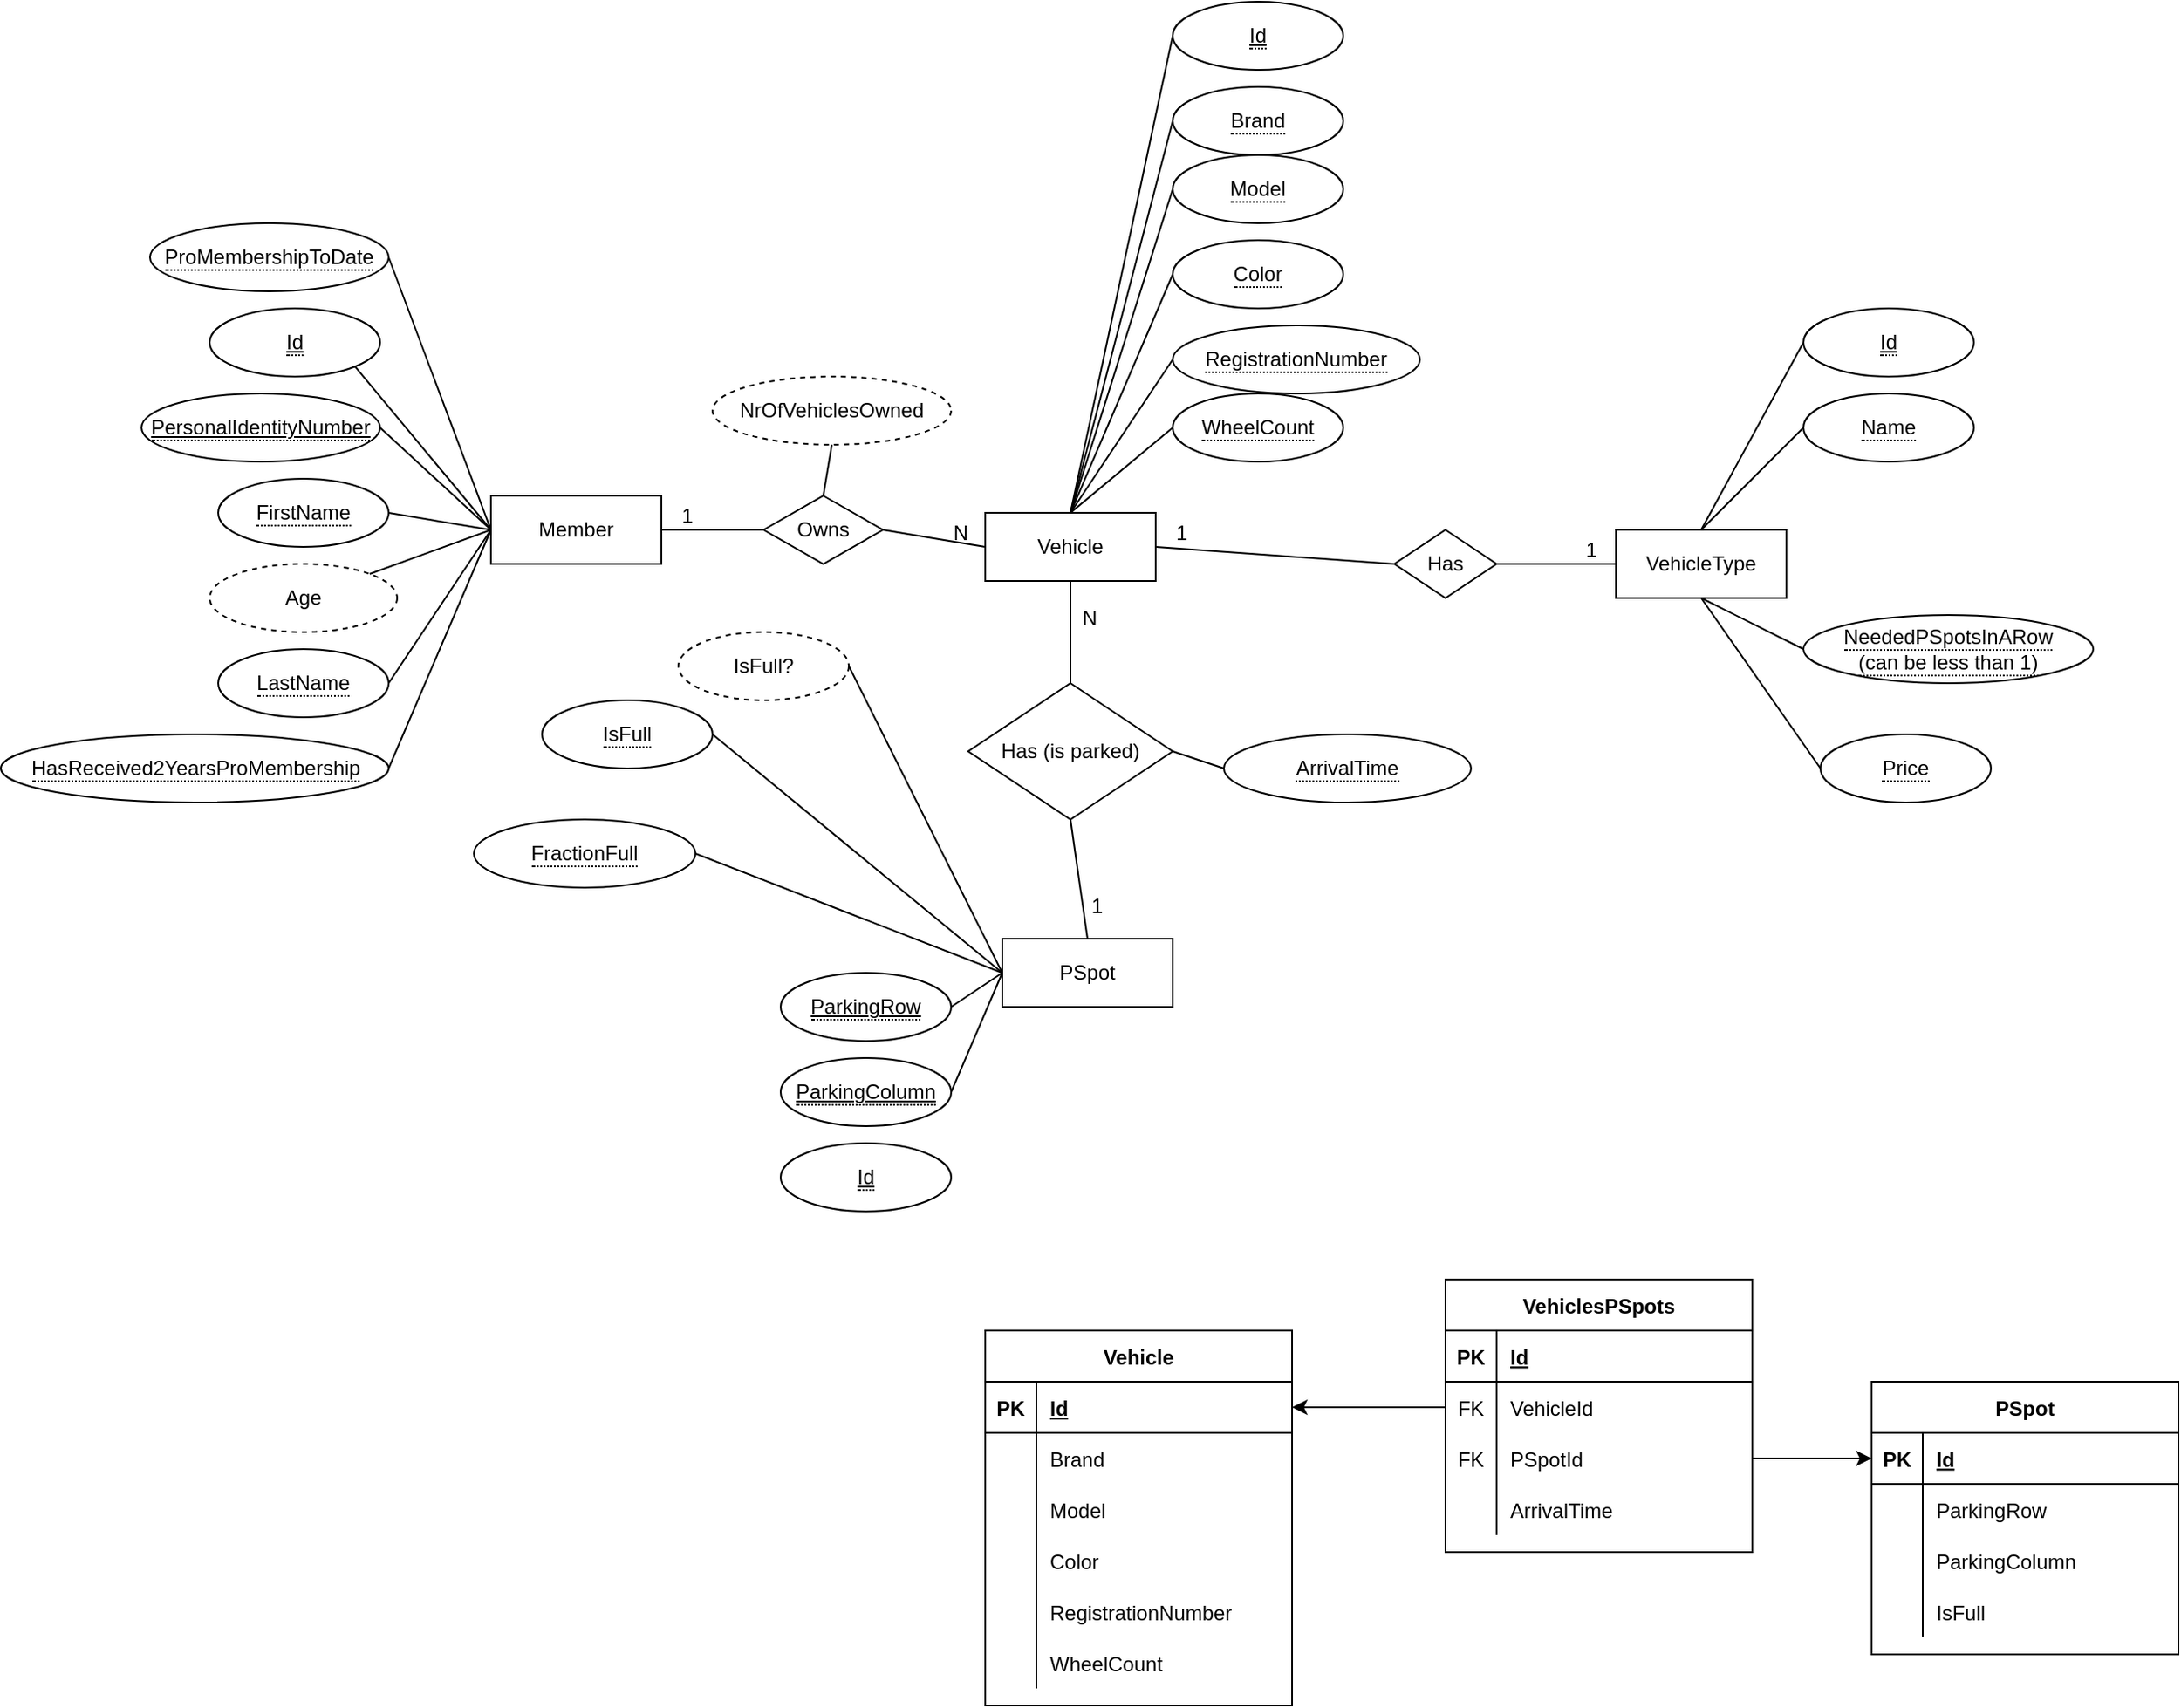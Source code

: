 <mxfile version="20.2.3" type="device"><diagram id="xEIXSNO4IvgKibvRJCiV" name="Page-1"><mxGraphModel dx="2746" dy="1059" grid="1" gridSize="10" guides="1" tooltips="1" connect="1" arrows="1" fold="1" page="1" pageScale="1" pageWidth="850" pageHeight="1100" math="0" shadow="0"><root><mxCell id="0"/><mxCell id="1" parent="0"/><mxCell id="SXwqwZhrJT6ykF4cvyQC-1" value="&lt;span style=&quot;border-bottom: 1px dotted&quot;&gt;PersonalIdentityNumber&lt;br&gt;&lt;/span&gt;" style="ellipse;whiteSpace=wrap;html=1;align=center;fontStyle=4" vertex="1" parent="1"><mxGeometry x="-35" y="250" width="140" height="40" as="geometry"/></mxCell><mxCell id="SXwqwZhrJT6ykF4cvyQC-2" value="Member" style="whiteSpace=wrap;html=1;align=center;" vertex="1" parent="1"><mxGeometry x="170" y="310" width="100" height="40" as="geometry"/></mxCell><mxCell id="SXwqwZhrJT6ykF4cvyQC-3" value="Vehicle" style="whiteSpace=wrap;html=1;align=center;" vertex="1" parent="1"><mxGeometry x="460" y="320" width="100" height="40" as="geometry"/></mxCell><mxCell id="SXwqwZhrJT6ykF4cvyQC-5" value="Owns" style="shape=rhombus;perimeter=rhombusPerimeter;whiteSpace=wrap;html=1;align=center;" vertex="1" parent="1"><mxGeometry x="330" y="310" width="70" height="40" as="geometry"/></mxCell><mxCell id="SXwqwZhrJT6ykF4cvyQC-28" value="&lt;span style=&quot;border-bottom: 1px dotted&quot;&gt;ProMembershipToDate&lt;/span&gt;" style="ellipse;whiteSpace=wrap;html=1;align=center;" vertex="1" parent="1"><mxGeometry x="-30" y="150" width="140" height="40" as="geometry"/></mxCell><mxCell id="SXwqwZhrJT6ykF4cvyQC-29" value="&lt;span style=&quot;border-bottom: 1px dotted&quot;&gt;Color&lt;/span&gt;" style="ellipse;whiteSpace=wrap;html=1;align=center;" vertex="1" parent="1"><mxGeometry x="570" y="160" width="100" height="40" as="geometry"/></mxCell><mxCell id="SXwqwZhrJT6ykF4cvyQC-31" value="&lt;span style=&quot;border-bottom: 1px dotted&quot;&gt;RegistrationNumber&lt;/span&gt;" style="ellipse;whiteSpace=wrap;html=1;align=center;" vertex="1" parent="1"><mxGeometry x="570" y="210" width="145" height="40" as="geometry"/></mxCell><mxCell id="SXwqwZhrJT6ykF4cvyQC-32" value="&lt;span style=&quot;border-bottom: 1px dotted&quot;&gt;FirstName&lt;/span&gt;" style="ellipse;whiteSpace=wrap;html=1;align=center;" vertex="1" parent="1"><mxGeometry x="10" y="300" width="100" height="40" as="geometry"/></mxCell><mxCell id="SXwqwZhrJT6ykF4cvyQC-33" value="&lt;span style=&quot;border-bottom: 1px dotted&quot;&gt;LastName&lt;/span&gt;" style="ellipse;whiteSpace=wrap;html=1;align=center;" vertex="1" parent="1"><mxGeometry x="10" y="400" width="100" height="40" as="geometry"/></mxCell><mxCell id="SXwqwZhrJT6ykF4cvyQC-34" value="NrOfVehiclesOwned" style="ellipse;whiteSpace=wrap;html=1;align=center;dashed=1;" vertex="1" parent="1"><mxGeometry x="300" y="240" width="140" height="40" as="geometry"/></mxCell><mxCell id="SXwqwZhrJT6ykF4cvyQC-36" value="Age" style="ellipse;whiteSpace=wrap;html=1;align=center;dashed=1;" vertex="1" parent="1"><mxGeometry x="5" y="350" width="110" height="40" as="geometry"/></mxCell><mxCell id="SXwqwZhrJT6ykF4cvyQC-37" value="VehicleType" style="whiteSpace=wrap;html=1;align=center;" vertex="1" parent="1"><mxGeometry x="830" y="330" width="100" height="40" as="geometry"/></mxCell><mxCell id="SXwqwZhrJT6ykF4cvyQC-39" value="&lt;span style=&quot;border-bottom: 1px dotted&quot;&gt;Name&lt;/span&gt;" style="ellipse;whiteSpace=wrap;html=1;align=center;" vertex="1" parent="1"><mxGeometry x="940" y="250" width="100" height="40" as="geometry"/></mxCell><mxCell id="SXwqwZhrJT6ykF4cvyQC-40" value="&lt;span style=&quot;border-bottom: 1px dotted&quot;&gt;Id&lt;/span&gt;" style="ellipse;whiteSpace=wrap;html=1;align=center;fontStyle=4" vertex="1" parent="1"><mxGeometry x="940" y="200" width="100" height="40" as="geometry"/></mxCell><mxCell id="SXwqwZhrJT6ykF4cvyQC-41" value="&lt;span style=&quot;border-bottom: 1px dotted&quot;&gt;Id&lt;/span&gt;" style="ellipse;whiteSpace=wrap;html=1;align=center;fontStyle=4" vertex="1" parent="1"><mxGeometry x="5" y="200" width="100" height="40" as="geometry"/></mxCell><mxCell id="SXwqwZhrJT6ykF4cvyQC-44" value="PSpot" style="whiteSpace=wrap;html=1;align=center;" vertex="1" parent="1"><mxGeometry x="470" y="570" width="100" height="40" as="geometry"/></mxCell><mxCell id="SXwqwZhrJT6ykF4cvyQC-48" value="&lt;span style=&quot;border-bottom: 1px dotted&quot;&gt;ParkingRow&lt;/span&gt;" style="ellipse;whiteSpace=wrap;html=1;align=center;fontStyle=4" vertex="1" parent="1"><mxGeometry x="340" y="590" width="100" height="40" as="geometry"/></mxCell><mxCell id="SXwqwZhrJT6ykF4cvyQC-49" value="Has (is parked)" style="shape=rhombus;perimeter=rhombusPerimeter;whiteSpace=wrap;html=1;align=center;" vertex="1" parent="1"><mxGeometry x="450" y="420" width="120" height="80" as="geometry"/></mxCell><mxCell id="SXwqwZhrJT6ykF4cvyQC-68" value="Has" style="shape=rhombus;perimeter=rhombusPerimeter;whiteSpace=wrap;html=1;align=center;" vertex="1" parent="1"><mxGeometry x="700" y="330" width="60" height="40" as="geometry"/></mxCell><mxCell id="SXwqwZhrJT6ykF4cvyQC-70" value="" style="endArrow=none;html=1;rounded=0;exitX=0;exitY=0.5;exitDx=0;exitDy=0;entryX=0.5;entryY=0;entryDx=0;entryDy=0;" edge="1" parent="1" source="SXwqwZhrJT6ykF4cvyQC-39" target="SXwqwZhrJT6ykF4cvyQC-37"><mxGeometry relative="1" as="geometry"><mxPoint x="730" y="370" as="sourcePoint"/><mxPoint x="710" y="410" as="targetPoint"/></mxGeometry></mxCell><mxCell id="SXwqwZhrJT6ykF4cvyQC-71" value="" style="endArrow=none;html=1;rounded=0;exitX=0;exitY=0.5;exitDx=0;exitDy=0;entryX=0.5;entryY=0;entryDx=0;entryDy=0;" edge="1" parent="1" source="SXwqwZhrJT6ykF4cvyQC-40" target="SXwqwZhrJT6ykF4cvyQC-37"><mxGeometry relative="1" as="geometry"><mxPoint x="711" y="331" as="sourcePoint"/><mxPoint x="780" y="350" as="targetPoint"/></mxGeometry></mxCell><mxCell id="SXwqwZhrJT6ykF4cvyQC-73" value="" style="endArrow=none;html=1;rounded=0;exitX=1;exitY=0.5;exitDx=0;exitDy=0;entryX=0;entryY=0.5;entryDx=0;entryDy=0;" edge="1" parent="1" source="SXwqwZhrJT6ykF4cvyQC-48" target="SXwqwZhrJT6ykF4cvyQC-44"><mxGeometry relative="1" as="geometry"><mxPoint x="530" y="510" as="sourcePoint"/><mxPoint x="550" y="580" as="targetPoint"/></mxGeometry></mxCell><mxCell id="SXwqwZhrJT6ykF4cvyQC-74" value="" style="endArrow=none;html=1;rounded=0;exitX=0;exitY=0.5;exitDx=0;exitDy=0;entryX=1;entryY=0.5;entryDx=0;entryDy=0;" edge="1" parent="1" source="SXwqwZhrJT6ykF4cvyQC-2" target="SXwqwZhrJT6ykF4cvyQC-1"><mxGeometry relative="1" as="geometry"><mxPoint x="530" y="510" as="sourcePoint"/><mxPoint x="550" y="580" as="targetPoint"/></mxGeometry></mxCell><mxCell id="SXwqwZhrJT6ykF4cvyQC-77" style="edgeStyle=orthogonalEdgeStyle;rounded=0;orthogonalLoop=1;jettySize=auto;html=1;exitX=0.5;exitY=1;exitDx=0;exitDy=0;" edge="1" parent="1"><mxGeometry relative="1" as="geometry"><mxPoint x="220" y="280" as="sourcePoint"/><mxPoint x="220" y="280" as="targetPoint"/></mxGeometry></mxCell><mxCell id="SXwqwZhrJT6ykF4cvyQC-80" value="" style="endArrow=none;html=1;rounded=0;exitX=1;exitY=0.5;exitDx=0;exitDy=0;" edge="1" parent="1" source="SXwqwZhrJT6ykF4cvyQC-28"><mxGeometry relative="1" as="geometry"><mxPoint x="200" y="190" as="sourcePoint"/><mxPoint x="170" y="330" as="targetPoint"/></mxGeometry></mxCell><mxCell id="SXwqwZhrJT6ykF4cvyQC-81" value="" style="endArrow=none;html=1;rounded=0;entryX=1;entryY=0.5;entryDx=0;entryDy=0;exitX=0;exitY=0.5;exitDx=0;exitDy=0;" edge="1" parent="1" source="SXwqwZhrJT6ykF4cvyQC-2" target="SXwqwZhrJT6ykF4cvyQC-33"><mxGeometry relative="1" as="geometry"><mxPoint x="200" y="410" as="sourcePoint"/><mxPoint x="80" y="300" as="targetPoint"/></mxGeometry></mxCell><mxCell id="SXwqwZhrJT6ykF4cvyQC-82" value="" style="endArrow=none;html=1;rounded=0;exitX=0;exitY=0.5;exitDx=0;exitDy=0;entryX=1;entryY=0.5;entryDx=0;entryDy=0;" edge="1" parent="1" source="SXwqwZhrJT6ykF4cvyQC-2" target="SXwqwZhrJT6ykF4cvyQC-32"><mxGeometry relative="1" as="geometry"><mxPoint x="205" y="350" as="sourcePoint"/><mxPoint x="90" y="330" as="targetPoint"/></mxGeometry></mxCell><mxCell id="SXwqwZhrJT6ykF4cvyQC-83" value="" style="endArrow=none;html=1;rounded=0;exitX=0;exitY=0.5;exitDx=0;exitDy=0;entryX=1;entryY=0;entryDx=0;entryDy=0;" edge="1" parent="1" source="SXwqwZhrJT6ykF4cvyQC-2" target="SXwqwZhrJT6ykF4cvyQC-36"><mxGeometry relative="1" as="geometry"><mxPoint x="205" y="350" as="sourcePoint"/><mxPoint x="90" y="350" as="targetPoint"/></mxGeometry></mxCell><mxCell id="SXwqwZhrJT6ykF4cvyQC-85" value="" style="endArrow=none;html=1;rounded=0;exitX=0;exitY=0.5;exitDx=0;exitDy=0;entryX=1;entryY=1;entryDx=0;entryDy=0;" edge="1" parent="1" source="SXwqwZhrJT6ykF4cvyQC-2" target="SXwqwZhrJT6ykF4cvyQC-41"><mxGeometry relative="1" as="geometry"><mxPoint x="180" y="310" as="sourcePoint"/><mxPoint x="235" y="260" as="targetPoint"/></mxGeometry></mxCell><mxCell id="SXwqwZhrJT6ykF4cvyQC-88" value="" style="endArrow=none;html=1;rounded=0;exitX=0.5;exitY=0;exitDx=0;exitDy=0;entryX=0.5;entryY=1;entryDx=0;entryDy=0;" edge="1" parent="1" source="SXwqwZhrJT6ykF4cvyQC-5" target="SXwqwZhrJT6ykF4cvyQC-34"><mxGeometry relative="1" as="geometry"><mxPoint x="180" y="310" as="sourcePoint"/><mxPoint x="245" y="180" as="targetPoint"/></mxGeometry></mxCell><mxCell id="SXwqwZhrJT6ykF4cvyQC-89" value="" style="endArrow=none;html=1;rounded=0;entryX=0;entryY=0.5;entryDx=0;entryDy=0;exitX=0.5;exitY=0;exitDx=0;exitDy=0;" edge="1" parent="1" source="SXwqwZhrJT6ykF4cvyQC-3" target="SXwqwZhrJT6ykF4cvyQC-31"><mxGeometry relative="1" as="geometry"><mxPoint x="483" y="310" as="sourcePoint"/><mxPoint x="350" y="330" as="targetPoint"/></mxGeometry></mxCell><mxCell id="SXwqwZhrJT6ykF4cvyQC-90" value="" style="endArrow=none;html=1;rounded=0;entryX=0;entryY=0.5;entryDx=0;entryDy=0;exitX=0.5;exitY=0;exitDx=0;exitDy=0;" edge="1" parent="1" source="SXwqwZhrJT6ykF4cvyQC-3" target="SXwqwZhrJT6ykF4cvyQC-29"><mxGeometry relative="1" as="geometry"><mxPoint x="495" y="330" as="sourcePoint"/><mxPoint x="492.5" y="240" as="targetPoint"/></mxGeometry></mxCell><mxCell id="SXwqwZhrJT6ykF4cvyQC-91" value="&lt;span style=&quot;border-bottom: 1px dotted&quot;&gt;ArrivalTime&lt;/span&gt;" style="ellipse;whiteSpace=wrap;html=1;align=center;" vertex="1" parent="1"><mxGeometry x="600" y="450" width="145" height="40" as="geometry"/></mxCell><mxCell id="SXwqwZhrJT6ykF4cvyQC-92" value="" style="endArrow=none;html=1;rounded=0;entryX=1;entryY=0.5;entryDx=0;entryDy=0;exitX=0;exitY=0.5;exitDx=0;exitDy=0;" edge="1" parent="1" source="SXwqwZhrJT6ykF4cvyQC-91" target="SXwqwZhrJT6ykF4cvyQC-49"><mxGeometry relative="1" as="geometry"><mxPoint x="522" y="370" as="sourcePoint"/><mxPoint x="530" y="450" as="targetPoint"/></mxGeometry></mxCell><mxCell id="SXwqwZhrJT6ykF4cvyQC-94" value="" style="endArrow=none;html=1;rounded=0;exitX=1;exitY=0.5;exitDx=0;exitDy=0;entryX=0;entryY=0.5;entryDx=0;entryDy=0;" edge="1" parent="1" source="SXwqwZhrJT6ykF4cvyQC-172" target="SXwqwZhrJT6ykF4cvyQC-44"><mxGeometry relative="1" as="geometry"><mxPoint x="440" y="480" as="sourcePoint"/><mxPoint x="530" y="580" as="targetPoint"/></mxGeometry></mxCell><mxCell id="SXwqwZhrJT6ykF4cvyQC-95" value="&lt;span style=&quot;border-bottom: 1px dotted&quot;&gt;Brand&lt;/span&gt;" style="ellipse;whiteSpace=wrap;html=1;align=center;" vertex="1" parent="1"><mxGeometry x="570" y="70" width="100" height="40" as="geometry"/></mxCell><mxCell id="SXwqwZhrJT6ykF4cvyQC-96" value="&lt;span style=&quot;border-bottom: 1px dotted&quot;&gt;Model&lt;/span&gt;" style="ellipse;whiteSpace=wrap;html=1;align=center;" vertex="1" parent="1"><mxGeometry x="570" y="110" width="100" height="40" as="geometry"/></mxCell><mxCell id="SXwqwZhrJT6ykF4cvyQC-97" value="&lt;span style=&quot;border-bottom: 1px dotted&quot;&gt;WheelCount&lt;/span&gt;" style="ellipse;whiteSpace=wrap;html=1;align=center;" vertex="1" parent="1"><mxGeometry x="570" y="250" width="100" height="40" as="geometry"/></mxCell><mxCell id="SXwqwZhrJT6ykF4cvyQC-98" value="" style="endArrow=none;html=1;rounded=0;entryX=0;entryY=0.5;entryDx=0;entryDy=0;exitX=0.5;exitY=0;exitDx=0;exitDy=0;" edge="1" parent="1" source="SXwqwZhrJT6ykF4cvyQC-3" target="SXwqwZhrJT6ykF4cvyQC-96"><mxGeometry relative="1" as="geometry"><mxPoint x="520" y="330" as="sourcePoint"/><mxPoint x="544.883" y="274.237" as="targetPoint"/></mxGeometry></mxCell><mxCell id="SXwqwZhrJT6ykF4cvyQC-99" value="" style="endArrow=none;html=1;rounded=0;entryX=0;entryY=0.5;entryDx=0;entryDy=0;exitX=0.5;exitY=0;exitDx=0;exitDy=0;" edge="1" parent="1" source="SXwqwZhrJT6ykF4cvyQC-3" target="SXwqwZhrJT6ykF4cvyQC-97"><mxGeometry relative="1" as="geometry"><mxPoint x="545" y="330" as="sourcePoint"/><mxPoint x="675" y="231.32" as="targetPoint"/></mxGeometry></mxCell><mxCell id="SXwqwZhrJT6ykF4cvyQC-100" value="" style="endArrow=none;html=1;rounded=0;entryX=0;entryY=0.5;entryDx=0;entryDy=0;" edge="1" parent="1" target="SXwqwZhrJT6ykF4cvyQC-95"><mxGeometry relative="1" as="geometry"><mxPoint x="510" y="320" as="sourcePoint"/><mxPoint x="544.883" y="274.237" as="targetPoint"/></mxGeometry></mxCell><mxCell id="SXwqwZhrJT6ykF4cvyQC-102" value="" style="endArrow=none;html=1;rounded=0;exitX=1;exitY=0.5;exitDx=0;exitDy=0;" edge="1" parent="1" source="SXwqwZhrJT6ykF4cvyQC-2" target="SXwqwZhrJT6ykF4cvyQC-5"><mxGeometry relative="1" as="geometry"><mxPoint x="-200" y="570" as="sourcePoint"/><mxPoint x="-40" y="570" as="targetPoint"/></mxGeometry></mxCell><mxCell id="SXwqwZhrJT6ykF4cvyQC-103" value="1" style="resizable=0;html=1;align=left;verticalAlign=bottom;" connectable="0" vertex="1" parent="SXwqwZhrJT6ykF4cvyQC-102"><mxGeometry x="-1" relative="1" as="geometry"><mxPoint x="10" as="offset"/></mxGeometry></mxCell><mxCell id="SXwqwZhrJT6ykF4cvyQC-105" value="" style="endArrow=none;html=1;rounded=0;exitX=1;exitY=0.5;exitDx=0;exitDy=0;entryX=0;entryY=0.5;entryDx=0;entryDy=0;" edge="1" parent="1" source="SXwqwZhrJT6ykF4cvyQC-5" target="SXwqwZhrJT6ykF4cvyQC-3"><mxGeometry relative="1" as="geometry"><mxPoint x="280" y="340" as="sourcePoint"/><mxPoint x="340" y="340" as="targetPoint"/></mxGeometry></mxCell><mxCell id="SXwqwZhrJT6ykF4cvyQC-107" value="N" style="resizable=0;html=1;align=right;verticalAlign=bottom;" connectable="0" vertex="1" parent="SXwqwZhrJT6ykF4cvyQC-105"><mxGeometry x="1" relative="1" as="geometry"><mxPoint x="-10" as="offset"/></mxGeometry></mxCell><mxCell id="SXwqwZhrJT6ykF4cvyQC-108" value="" style="endArrow=none;html=1;rounded=0;exitX=1;exitY=0.5;exitDx=0;exitDy=0;entryX=0;entryY=0.5;entryDx=0;entryDy=0;" edge="1" parent="1" source="SXwqwZhrJT6ykF4cvyQC-3" target="SXwqwZhrJT6ykF4cvyQC-68"><mxGeometry relative="1" as="geometry"><mxPoint x="600" y="329.33" as="sourcePoint"/><mxPoint x="660" y="329.33" as="targetPoint"/></mxGeometry></mxCell><mxCell id="SXwqwZhrJT6ykF4cvyQC-109" value="1" style="resizable=0;html=1;align=left;verticalAlign=bottom;" connectable="0" vertex="1" parent="SXwqwZhrJT6ykF4cvyQC-108"><mxGeometry x="-1" relative="1" as="geometry"><mxPoint x="10" as="offset"/></mxGeometry></mxCell><mxCell id="SXwqwZhrJT6ykF4cvyQC-111" value="" style="endArrow=none;html=1;rounded=0;exitX=1;exitY=0.5;exitDx=0;exitDy=0;entryX=0;entryY=0.5;entryDx=0;entryDy=0;" edge="1" parent="1" source="SXwqwZhrJT6ykF4cvyQC-68" target="SXwqwZhrJT6ykF4cvyQC-37"><mxGeometry relative="1" as="geometry"><mxPoint x="570" y="350" as="sourcePoint"/><mxPoint x="710" y="360" as="targetPoint"/></mxGeometry></mxCell><mxCell id="SXwqwZhrJT6ykF4cvyQC-113" value="1" style="resizable=0;html=1;align=right;verticalAlign=bottom;" connectable="0" vertex="1" parent="SXwqwZhrJT6ykF4cvyQC-111"><mxGeometry x="1" relative="1" as="geometry"><mxPoint x="-11" as="offset"/></mxGeometry></mxCell><mxCell id="SXwqwZhrJT6ykF4cvyQC-114" value="" style="endArrow=none;html=1;rounded=0;exitX=0.5;exitY=1;exitDx=0;exitDy=0;entryX=0.5;entryY=0;entryDx=0;entryDy=0;" edge="1" parent="1" source="SXwqwZhrJT6ykF4cvyQC-3" target="SXwqwZhrJT6ykF4cvyQC-49"><mxGeometry relative="1" as="geometry"><mxPoint x="570" y="350" as="sourcePoint"/><mxPoint x="710" y="360" as="targetPoint"/></mxGeometry></mxCell><mxCell id="SXwqwZhrJT6ykF4cvyQC-115" value="N" style="resizable=0;html=1;align=left;verticalAlign=bottom;" connectable="0" vertex="1" parent="SXwqwZhrJT6ykF4cvyQC-114"><mxGeometry x="-1" relative="1" as="geometry"><mxPoint x="5" y="30" as="offset"/></mxGeometry></mxCell><mxCell id="SXwqwZhrJT6ykF4cvyQC-117" value="" style="endArrow=none;html=1;rounded=0;exitX=0.5;exitY=1;exitDx=0;exitDy=0;entryX=0.5;entryY=0;entryDx=0;entryDy=0;" edge="1" parent="1" source="SXwqwZhrJT6ykF4cvyQC-49" target="SXwqwZhrJT6ykF4cvyQC-44"><mxGeometry relative="1" as="geometry"><mxPoint x="520" y="370" as="sourcePoint"/><mxPoint x="525" y="440" as="targetPoint"/></mxGeometry></mxCell><mxCell id="SXwqwZhrJT6ykF4cvyQC-119" value="1" style="resizable=0;html=1;align=right;verticalAlign=bottom;" connectable="0" vertex="1" parent="SXwqwZhrJT6ykF4cvyQC-117"><mxGeometry x="1" relative="1" as="geometry"><mxPoint x="10" y="-10" as="offset"/></mxGeometry></mxCell><mxCell id="SXwqwZhrJT6ykF4cvyQC-130" value="&lt;span style=&quot;border-bottom: 1px dotted&quot;&gt;ParkingColumn&lt;/span&gt;" style="ellipse;whiteSpace=wrap;html=1;align=center;fontStyle=4" vertex="1" parent="1"><mxGeometry x="340" y="640" width="100" height="40" as="geometry"/></mxCell><mxCell id="SXwqwZhrJT6ykF4cvyQC-131" value="" style="endArrow=none;html=1;rounded=0;exitX=1;exitY=0.5;exitDx=0;exitDy=0;entryX=0;entryY=0.5;entryDx=0;entryDy=0;" edge="1" parent="1" source="SXwqwZhrJT6ykF4cvyQC-130" target="SXwqwZhrJT6ykF4cvyQC-44"><mxGeometry relative="1" as="geometry"><mxPoint x="450" y="640" as="sourcePoint"/><mxPoint x="480" y="600" as="targetPoint"/></mxGeometry></mxCell><mxCell id="SXwqwZhrJT6ykF4cvyQC-132" value="&lt;span style=&quot;border-bottom: 1px dotted&quot;&gt;NeededPSpotsInARow&lt;br&gt;(can be less than 1)&lt;br&gt;&lt;/span&gt;" style="ellipse;whiteSpace=wrap;html=1;align=center;" vertex="1" parent="1"><mxGeometry x="940" y="380" width="170" height="40" as="geometry"/></mxCell><mxCell id="SXwqwZhrJT6ykF4cvyQC-133" value="" style="endArrow=none;html=1;rounded=0;exitX=0;exitY=0.5;exitDx=0;exitDy=0;entryX=0.5;entryY=1;entryDx=0;entryDy=0;" edge="1" parent="1" source="SXwqwZhrJT6ykF4cvyQC-132" target="SXwqwZhrJT6ykF4cvyQC-37"><mxGeometry relative="1" as="geometry"><mxPoint x="950" y="280" as="sourcePoint"/><mxPoint x="890" y="340" as="targetPoint"/></mxGeometry></mxCell><mxCell id="SXwqwZhrJT6ykF4cvyQC-136" value="&lt;span style=&quot;border-bottom: 1px dotted&quot;&gt;Id&lt;/span&gt;" style="ellipse;whiteSpace=wrap;html=1;align=center;fontStyle=4" vertex="1" parent="1"><mxGeometry x="570" y="20" width="100" height="40" as="geometry"/></mxCell><mxCell id="SXwqwZhrJT6ykF4cvyQC-137" value="" style="endArrow=none;html=1;rounded=0;entryX=0;entryY=0.5;entryDx=0;entryDy=0;exitX=0.5;exitY=0;exitDx=0;exitDy=0;" edge="1" parent="1" source="SXwqwZhrJT6ykF4cvyQC-3" target="SXwqwZhrJT6ykF4cvyQC-136"><mxGeometry relative="1" as="geometry"><mxPoint x="520" y="330" as="sourcePoint"/><mxPoint x="580" y="100" as="targetPoint"/></mxGeometry></mxCell><mxCell id="SXwqwZhrJT6ykF4cvyQC-138" value="Vehicle" style="shape=table;startSize=30;container=1;collapsible=1;childLayout=tableLayout;fixedRows=1;rowLines=0;fontStyle=1;align=center;resizeLast=1;" vertex="1" parent="1"><mxGeometry x="460" y="800" width="180" height="220" as="geometry"/></mxCell><mxCell id="SXwqwZhrJT6ykF4cvyQC-139" value="" style="shape=tableRow;horizontal=0;startSize=0;swimlaneHead=0;swimlaneBody=0;fillColor=none;collapsible=0;dropTarget=0;points=[[0,0.5],[1,0.5]];portConstraint=eastwest;top=0;left=0;right=0;bottom=1;" vertex="1" parent="SXwqwZhrJT6ykF4cvyQC-138"><mxGeometry y="30" width="180" height="30" as="geometry"/></mxCell><mxCell id="SXwqwZhrJT6ykF4cvyQC-140" value="PK" style="shape=partialRectangle;connectable=0;fillColor=none;top=0;left=0;bottom=0;right=0;fontStyle=1;overflow=hidden;" vertex="1" parent="SXwqwZhrJT6ykF4cvyQC-139"><mxGeometry width="30" height="30" as="geometry"><mxRectangle width="30" height="30" as="alternateBounds"/></mxGeometry></mxCell><mxCell id="SXwqwZhrJT6ykF4cvyQC-141" value="Id" style="shape=partialRectangle;connectable=0;fillColor=none;top=0;left=0;bottom=0;right=0;align=left;spacingLeft=6;fontStyle=5;overflow=hidden;" vertex="1" parent="SXwqwZhrJT6ykF4cvyQC-139"><mxGeometry x="30" width="150" height="30" as="geometry"><mxRectangle width="150" height="30" as="alternateBounds"/></mxGeometry></mxCell><mxCell id="SXwqwZhrJT6ykF4cvyQC-142" value="" style="shape=tableRow;horizontal=0;startSize=0;swimlaneHead=0;swimlaneBody=0;fillColor=none;collapsible=0;dropTarget=0;points=[[0,0.5],[1,0.5]];portConstraint=eastwest;top=0;left=0;right=0;bottom=0;" vertex="1" parent="SXwqwZhrJT6ykF4cvyQC-138"><mxGeometry y="60" width="180" height="30" as="geometry"/></mxCell><mxCell id="SXwqwZhrJT6ykF4cvyQC-143" value="" style="shape=partialRectangle;connectable=0;fillColor=none;top=0;left=0;bottom=0;right=0;editable=1;overflow=hidden;" vertex="1" parent="SXwqwZhrJT6ykF4cvyQC-142"><mxGeometry width="30" height="30" as="geometry"><mxRectangle width="30" height="30" as="alternateBounds"/></mxGeometry></mxCell><mxCell id="SXwqwZhrJT6ykF4cvyQC-144" value="Brand" style="shape=partialRectangle;connectable=0;fillColor=none;top=0;left=0;bottom=0;right=0;align=left;spacingLeft=6;overflow=hidden;" vertex="1" parent="SXwqwZhrJT6ykF4cvyQC-142"><mxGeometry x="30" width="150" height="30" as="geometry"><mxRectangle width="150" height="30" as="alternateBounds"/></mxGeometry></mxCell><mxCell id="SXwqwZhrJT6ykF4cvyQC-145" value="" style="shape=tableRow;horizontal=0;startSize=0;swimlaneHead=0;swimlaneBody=0;fillColor=none;collapsible=0;dropTarget=0;points=[[0,0.5],[1,0.5]];portConstraint=eastwest;top=0;left=0;right=0;bottom=0;" vertex="1" parent="SXwqwZhrJT6ykF4cvyQC-138"><mxGeometry y="90" width="180" height="30" as="geometry"/></mxCell><mxCell id="SXwqwZhrJT6ykF4cvyQC-146" value="" style="shape=partialRectangle;connectable=0;fillColor=none;top=0;left=0;bottom=0;right=0;editable=1;overflow=hidden;" vertex="1" parent="SXwqwZhrJT6ykF4cvyQC-145"><mxGeometry width="30" height="30" as="geometry"><mxRectangle width="30" height="30" as="alternateBounds"/></mxGeometry></mxCell><mxCell id="SXwqwZhrJT6ykF4cvyQC-147" value="Model" style="shape=partialRectangle;connectable=0;fillColor=none;top=0;left=0;bottom=0;right=0;align=left;spacingLeft=6;overflow=hidden;" vertex="1" parent="SXwqwZhrJT6ykF4cvyQC-145"><mxGeometry x="30" width="150" height="30" as="geometry"><mxRectangle width="150" height="30" as="alternateBounds"/></mxGeometry></mxCell><mxCell id="SXwqwZhrJT6ykF4cvyQC-148" value="" style="shape=tableRow;horizontal=0;startSize=0;swimlaneHead=0;swimlaneBody=0;fillColor=none;collapsible=0;dropTarget=0;points=[[0,0.5],[1,0.5]];portConstraint=eastwest;top=0;left=0;right=0;bottom=0;" vertex="1" parent="SXwqwZhrJT6ykF4cvyQC-138"><mxGeometry y="120" width="180" height="30" as="geometry"/></mxCell><mxCell id="SXwqwZhrJT6ykF4cvyQC-149" value="" style="shape=partialRectangle;connectable=0;fillColor=none;top=0;left=0;bottom=0;right=0;editable=1;overflow=hidden;" vertex="1" parent="SXwqwZhrJT6ykF4cvyQC-148"><mxGeometry width="30" height="30" as="geometry"><mxRectangle width="30" height="30" as="alternateBounds"/></mxGeometry></mxCell><mxCell id="SXwqwZhrJT6ykF4cvyQC-150" value="Color" style="shape=partialRectangle;connectable=0;fillColor=none;top=0;left=0;bottom=0;right=0;align=left;spacingLeft=6;overflow=hidden;" vertex="1" parent="SXwqwZhrJT6ykF4cvyQC-148"><mxGeometry x="30" width="150" height="30" as="geometry"><mxRectangle width="150" height="30" as="alternateBounds"/></mxGeometry></mxCell><mxCell id="SXwqwZhrJT6ykF4cvyQC-153" value="" style="shape=tableRow;horizontal=0;startSize=0;swimlaneHead=0;swimlaneBody=0;fillColor=none;collapsible=0;dropTarget=0;points=[[0,0.5],[1,0.5]];portConstraint=eastwest;top=0;left=0;right=0;bottom=0;" vertex="1" parent="SXwqwZhrJT6ykF4cvyQC-138"><mxGeometry y="150" width="180" height="30" as="geometry"/></mxCell><mxCell id="SXwqwZhrJT6ykF4cvyQC-154" value="" style="shape=partialRectangle;connectable=0;fillColor=none;top=0;left=0;bottom=0;right=0;editable=1;overflow=hidden;" vertex="1" parent="SXwqwZhrJT6ykF4cvyQC-153"><mxGeometry width="30" height="30" as="geometry"><mxRectangle width="30" height="30" as="alternateBounds"/></mxGeometry></mxCell><mxCell id="SXwqwZhrJT6ykF4cvyQC-155" value="RegistrationNumber" style="shape=partialRectangle;connectable=0;fillColor=none;top=0;left=0;bottom=0;right=0;align=left;spacingLeft=6;overflow=hidden;" vertex="1" parent="SXwqwZhrJT6ykF4cvyQC-153"><mxGeometry x="30" width="150" height="30" as="geometry"><mxRectangle width="150" height="30" as="alternateBounds"/></mxGeometry></mxCell><mxCell id="SXwqwZhrJT6ykF4cvyQC-163" value="" style="shape=tableRow;horizontal=0;startSize=0;swimlaneHead=0;swimlaneBody=0;fillColor=none;collapsible=0;dropTarget=0;points=[[0,0.5],[1,0.5]];portConstraint=eastwest;top=0;left=0;right=0;bottom=0;" vertex="1" parent="SXwqwZhrJT6ykF4cvyQC-138"><mxGeometry y="180" width="180" height="30" as="geometry"/></mxCell><mxCell id="SXwqwZhrJT6ykF4cvyQC-164" value="" style="shape=partialRectangle;connectable=0;fillColor=none;top=0;left=0;bottom=0;right=0;editable=1;overflow=hidden;" vertex="1" parent="SXwqwZhrJT6ykF4cvyQC-163"><mxGeometry width="30" height="30" as="geometry"><mxRectangle width="30" height="30" as="alternateBounds"/></mxGeometry></mxCell><mxCell id="SXwqwZhrJT6ykF4cvyQC-165" value="WheelCount" style="shape=partialRectangle;connectable=0;fillColor=none;top=0;left=0;bottom=0;right=0;align=left;spacingLeft=6;overflow=hidden;" vertex="1" parent="SXwqwZhrJT6ykF4cvyQC-163"><mxGeometry x="30" width="150" height="30" as="geometry"><mxRectangle width="150" height="30" as="alternateBounds"/></mxGeometry></mxCell><mxCell id="SXwqwZhrJT6ykF4cvyQC-169" value="&lt;span style=&quot;border-bottom: 1px dotted&quot;&gt;HasReceived2YearsProMembership&lt;/span&gt;" style="ellipse;whiteSpace=wrap;html=1;align=center;" vertex="1" parent="1"><mxGeometry x="-117.5" y="450" width="227.5" height="40" as="geometry"/></mxCell><mxCell id="SXwqwZhrJT6ykF4cvyQC-170" value="" style="endArrow=none;html=1;rounded=0;entryX=1;entryY=0.5;entryDx=0;entryDy=0;" edge="1" parent="1" target="SXwqwZhrJT6ykF4cvyQC-169"><mxGeometry relative="1" as="geometry"><mxPoint x="170" y="330" as="sourcePoint"/><mxPoint x="120" y="430" as="targetPoint"/></mxGeometry></mxCell><mxCell id="SXwqwZhrJT6ykF4cvyQC-172" value="&lt;span style=&quot;border-bottom: 1px dotted&quot;&gt;IsFull&lt;/span&gt;" style="ellipse;whiteSpace=wrap;html=1;align=center;" vertex="1" parent="1"><mxGeometry x="200" y="430" width="100" height="40" as="geometry"/></mxCell><mxCell id="SXwqwZhrJT6ykF4cvyQC-173" value="&lt;span style=&quot;border-bottom: 1px dotted&quot;&gt;Price&lt;/span&gt;" style="ellipse;whiteSpace=wrap;html=1;align=center;" vertex="1" parent="1"><mxGeometry x="950" y="450" width="100" height="40" as="geometry"/></mxCell><mxCell id="SXwqwZhrJT6ykF4cvyQC-174" value="" style="endArrow=none;html=1;rounded=0;exitX=0;exitY=0.5;exitDx=0;exitDy=0;" edge="1" parent="1" source="SXwqwZhrJT6ykF4cvyQC-173"><mxGeometry relative="1" as="geometry"><mxPoint x="950" y="410" as="sourcePoint"/><mxPoint x="880" y="370" as="targetPoint"/></mxGeometry></mxCell><mxCell id="SXwqwZhrJT6ykF4cvyQC-175" value="&lt;span style=&quot;border-bottom: 1px dotted&quot;&gt;Id&lt;/span&gt;" style="ellipse;whiteSpace=wrap;html=1;align=center;fontStyle=4" vertex="1" parent="1"><mxGeometry x="340" y="690" width="100" height="40" as="geometry"/></mxCell><mxCell id="SXwqwZhrJT6ykF4cvyQC-176" value="IsFull?" style="ellipse;whiteSpace=wrap;html=1;align=center;dashed=1;" vertex="1" parent="1"><mxGeometry x="280" y="390" width="100" height="40" as="geometry"/></mxCell><mxCell id="SXwqwZhrJT6ykF4cvyQC-177" value="" style="endArrow=none;html=1;rounded=0;exitX=1;exitY=0.5;exitDx=0;exitDy=0;" edge="1" parent="1" source="SXwqwZhrJT6ykF4cvyQC-176"><mxGeometry relative="1" as="geometry"><mxPoint x="340" y="540" as="sourcePoint"/><mxPoint x="470" y="590" as="targetPoint"/></mxGeometry></mxCell><mxCell id="SXwqwZhrJT6ykF4cvyQC-178" value="&lt;span style=&quot;border-bottom: 1px dotted&quot;&gt;FractionFull&lt;/span&gt;" style="ellipse;whiteSpace=wrap;html=1;align=center;" vertex="1" parent="1"><mxGeometry x="160" y="500" width="130" height="40" as="geometry"/></mxCell><mxCell id="SXwqwZhrJT6ykF4cvyQC-179" value="" style="endArrow=none;html=1;rounded=0;exitX=1;exitY=0.5;exitDx=0;exitDy=0;" edge="1" parent="1" source="SXwqwZhrJT6ykF4cvyQC-178"><mxGeometry relative="1" as="geometry"><mxPoint x="360" y="500" as="sourcePoint"/><mxPoint x="470" y="590" as="targetPoint"/></mxGeometry></mxCell><mxCell id="SXwqwZhrJT6ykF4cvyQC-180" value="PSpot" style="shape=table;startSize=30;container=1;collapsible=1;childLayout=tableLayout;fixedRows=1;rowLines=0;fontStyle=1;align=center;resizeLast=1;" vertex="1" parent="1"><mxGeometry x="980" y="830" width="180" height="160" as="geometry"/></mxCell><mxCell id="SXwqwZhrJT6ykF4cvyQC-181" value="" style="shape=tableRow;horizontal=0;startSize=0;swimlaneHead=0;swimlaneBody=0;fillColor=none;collapsible=0;dropTarget=0;points=[[0,0.5],[1,0.5]];portConstraint=eastwest;top=0;left=0;right=0;bottom=1;" vertex="1" parent="SXwqwZhrJT6ykF4cvyQC-180"><mxGeometry y="30" width="180" height="30" as="geometry"/></mxCell><mxCell id="SXwqwZhrJT6ykF4cvyQC-182" value="PK" style="shape=partialRectangle;connectable=0;fillColor=none;top=0;left=0;bottom=0;right=0;fontStyle=1;overflow=hidden;" vertex="1" parent="SXwqwZhrJT6ykF4cvyQC-181"><mxGeometry width="30" height="30" as="geometry"><mxRectangle width="30" height="30" as="alternateBounds"/></mxGeometry></mxCell><mxCell id="SXwqwZhrJT6ykF4cvyQC-183" value="Id" style="shape=partialRectangle;connectable=0;fillColor=none;top=0;left=0;bottom=0;right=0;align=left;spacingLeft=6;fontStyle=5;overflow=hidden;" vertex="1" parent="SXwqwZhrJT6ykF4cvyQC-181"><mxGeometry x="30" width="150" height="30" as="geometry"><mxRectangle width="150" height="30" as="alternateBounds"/></mxGeometry></mxCell><mxCell id="SXwqwZhrJT6ykF4cvyQC-184" value="" style="shape=tableRow;horizontal=0;startSize=0;swimlaneHead=0;swimlaneBody=0;fillColor=none;collapsible=0;dropTarget=0;points=[[0,0.5],[1,0.5]];portConstraint=eastwest;top=0;left=0;right=0;bottom=0;" vertex="1" parent="SXwqwZhrJT6ykF4cvyQC-180"><mxGeometry y="60" width="180" height="30" as="geometry"/></mxCell><mxCell id="SXwqwZhrJT6ykF4cvyQC-185" value="" style="shape=partialRectangle;connectable=0;fillColor=none;top=0;left=0;bottom=0;right=0;editable=1;overflow=hidden;" vertex="1" parent="SXwqwZhrJT6ykF4cvyQC-184"><mxGeometry width="30" height="30" as="geometry"><mxRectangle width="30" height="30" as="alternateBounds"/></mxGeometry></mxCell><mxCell id="SXwqwZhrJT6ykF4cvyQC-186" value="ParkingRow" style="shape=partialRectangle;connectable=0;fillColor=none;top=0;left=0;bottom=0;right=0;align=left;spacingLeft=6;overflow=hidden;" vertex="1" parent="SXwqwZhrJT6ykF4cvyQC-184"><mxGeometry x="30" width="150" height="30" as="geometry"><mxRectangle width="150" height="30" as="alternateBounds"/></mxGeometry></mxCell><mxCell id="SXwqwZhrJT6ykF4cvyQC-187" value="" style="shape=tableRow;horizontal=0;startSize=0;swimlaneHead=0;swimlaneBody=0;fillColor=none;collapsible=0;dropTarget=0;points=[[0,0.5],[1,0.5]];portConstraint=eastwest;top=0;left=0;right=0;bottom=0;" vertex="1" parent="SXwqwZhrJT6ykF4cvyQC-180"><mxGeometry y="90" width="180" height="30" as="geometry"/></mxCell><mxCell id="SXwqwZhrJT6ykF4cvyQC-188" value="" style="shape=partialRectangle;connectable=0;fillColor=none;top=0;left=0;bottom=0;right=0;editable=1;overflow=hidden;" vertex="1" parent="SXwqwZhrJT6ykF4cvyQC-187"><mxGeometry width="30" height="30" as="geometry"><mxRectangle width="30" height="30" as="alternateBounds"/></mxGeometry></mxCell><mxCell id="SXwqwZhrJT6ykF4cvyQC-189" value="ParkingColumn" style="shape=partialRectangle;connectable=0;fillColor=none;top=0;left=0;bottom=0;right=0;align=left;spacingLeft=6;overflow=hidden;" vertex="1" parent="SXwqwZhrJT6ykF4cvyQC-187"><mxGeometry x="30" width="150" height="30" as="geometry"><mxRectangle width="150" height="30" as="alternateBounds"/></mxGeometry></mxCell><mxCell id="SXwqwZhrJT6ykF4cvyQC-190" value="" style="shape=tableRow;horizontal=0;startSize=0;swimlaneHead=0;swimlaneBody=0;fillColor=none;collapsible=0;dropTarget=0;points=[[0,0.5],[1,0.5]];portConstraint=eastwest;top=0;left=0;right=0;bottom=0;" vertex="1" parent="SXwqwZhrJT6ykF4cvyQC-180"><mxGeometry y="120" width="180" height="30" as="geometry"/></mxCell><mxCell id="SXwqwZhrJT6ykF4cvyQC-191" value="" style="shape=partialRectangle;connectable=0;fillColor=none;top=0;left=0;bottom=0;right=0;editable=1;overflow=hidden;" vertex="1" parent="SXwqwZhrJT6ykF4cvyQC-190"><mxGeometry width="30" height="30" as="geometry"><mxRectangle width="30" height="30" as="alternateBounds"/></mxGeometry></mxCell><mxCell id="SXwqwZhrJT6ykF4cvyQC-192" value="IsFull" style="shape=partialRectangle;connectable=0;fillColor=none;top=0;left=0;bottom=0;right=0;align=left;spacingLeft=6;overflow=hidden;" vertex="1" parent="SXwqwZhrJT6ykF4cvyQC-190"><mxGeometry x="30" width="150" height="30" as="geometry"><mxRectangle width="150" height="30" as="alternateBounds"/></mxGeometry></mxCell><mxCell id="SXwqwZhrJT6ykF4cvyQC-211" value="VehiclesPSpots" style="shape=table;startSize=30;container=1;collapsible=1;childLayout=tableLayout;fixedRows=1;rowLines=0;fontStyle=1;align=center;resizeLast=1;" vertex="1" parent="1"><mxGeometry x="730" y="770" width="180" height="160" as="geometry"/></mxCell><mxCell id="SXwqwZhrJT6ykF4cvyQC-212" value="" style="shape=tableRow;horizontal=0;startSize=0;swimlaneHead=0;swimlaneBody=0;fillColor=none;collapsible=0;dropTarget=0;points=[[0,0.5],[1,0.5]];portConstraint=eastwest;top=0;left=0;right=0;bottom=1;" vertex="1" parent="SXwqwZhrJT6ykF4cvyQC-211"><mxGeometry y="30" width="180" height="30" as="geometry"/></mxCell><mxCell id="SXwqwZhrJT6ykF4cvyQC-213" value="PK" style="shape=partialRectangle;connectable=0;fillColor=none;top=0;left=0;bottom=0;right=0;fontStyle=1;overflow=hidden;" vertex="1" parent="SXwqwZhrJT6ykF4cvyQC-212"><mxGeometry width="30" height="30" as="geometry"><mxRectangle width="30" height="30" as="alternateBounds"/></mxGeometry></mxCell><mxCell id="SXwqwZhrJT6ykF4cvyQC-214" value="Id" style="shape=partialRectangle;connectable=0;fillColor=none;top=0;left=0;bottom=0;right=0;align=left;spacingLeft=6;fontStyle=5;overflow=hidden;" vertex="1" parent="SXwqwZhrJT6ykF4cvyQC-212"><mxGeometry x="30" width="150" height="30" as="geometry"><mxRectangle width="150" height="30" as="alternateBounds"/></mxGeometry></mxCell><mxCell id="SXwqwZhrJT6ykF4cvyQC-225" value="" style="shape=tableRow;horizontal=0;startSize=0;swimlaneHead=0;swimlaneBody=0;fillColor=none;collapsible=0;dropTarget=0;points=[[0,0.5],[1,0.5]];portConstraint=eastwest;top=0;left=0;right=0;bottom=0;" vertex="1" parent="SXwqwZhrJT6ykF4cvyQC-211"><mxGeometry y="60" width="180" height="30" as="geometry"/></mxCell><mxCell id="SXwqwZhrJT6ykF4cvyQC-226" value="FK" style="shape=partialRectangle;connectable=0;fillColor=none;top=0;left=0;bottom=0;right=0;fontStyle=0;overflow=hidden;" vertex="1" parent="SXwqwZhrJT6ykF4cvyQC-225"><mxGeometry width="30" height="30" as="geometry"><mxRectangle width="30" height="30" as="alternateBounds"/></mxGeometry></mxCell><mxCell id="SXwqwZhrJT6ykF4cvyQC-227" value="VehicleId" style="shape=partialRectangle;connectable=0;fillColor=none;top=0;left=0;bottom=0;right=0;align=left;spacingLeft=6;fontStyle=0;overflow=hidden;" vertex="1" parent="SXwqwZhrJT6ykF4cvyQC-225"><mxGeometry x="30" width="150" height="30" as="geometry"><mxRectangle width="150" height="30" as="alternateBounds"/></mxGeometry></mxCell><mxCell id="SXwqwZhrJT6ykF4cvyQC-229" value="" style="shape=tableRow;horizontal=0;startSize=0;swimlaneHead=0;swimlaneBody=0;fillColor=none;collapsible=0;dropTarget=0;points=[[0,0.5],[1,0.5]];portConstraint=eastwest;top=0;left=0;right=0;bottom=0;" vertex="1" parent="SXwqwZhrJT6ykF4cvyQC-211"><mxGeometry y="90" width="180" height="30" as="geometry"/></mxCell><mxCell id="SXwqwZhrJT6ykF4cvyQC-230" value="FK" style="shape=partialRectangle;connectable=0;fillColor=none;top=0;left=0;bottom=0;right=0;fontStyle=0;overflow=hidden;" vertex="1" parent="SXwqwZhrJT6ykF4cvyQC-229"><mxGeometry width="30" height="30" as="geometry"><mxRectangle width="30" height="30" as="alternateBounds"/></mxGeometry></mxCell><mxCell id="SXwqwZhrJT6ykF4cvyQC-231" value="PSpotId" style="shape=partialRectangle;connectable=0;fillColor=none;top=0;left=0;bottom=0;right=0;align=left;spacingLeft=6;fontStyle=0;overflow=hidden;" vertex="1" parent="SXwqwZhrJT6ykF4cvyQC-229"><mxGeometry x="30" width="150" height="30" as="geometry"><mxRectangle width="150" height="30" as="alternateBounds"/></mxGeometry></mxCell><mxCell id="SXwqwZhrJT6ykF4cvyQC-235" value="" style="shape=tableRow;horizontal=0;startSize=0;swimlaneHead=0;swimlaneBody=0;fillColor=none;collapsible=0;dropTarget=0;points=[[0,0.5],[1,0.5]];portConstraint=eastwest;top=0;left=0;right=0;bottom=0;" vertex="1" parent="SXwqwZhrJT6ykF4cvyQC-211"><mxGeometry y="120" width="180" height="30" as="geometry"/></mxCell><mxCell id="SXwqwZhrJT6ykF4cvyQC-236" value="" style="shape=partialRectangle;connectable=0;fillColor=none;top=0;left=0;bottom=0;right=0;editable=1;overflow=hidden;" vertex="1" parent="SXwqwZhrJT6ykF4cvyQC-235"><mxGeometry width="30" height="30" as="geometry"><mxRectangle width="30" height="30" as="alternateBounds"/></mxGeometry></mxCell><mxCell id="SXwqwZhrJT6ykF4cvyQC-237" value="ArrivalTime" style="shape=partialRectangle;connectable=0;fillColor=none;top=0;left=0;bottom=0;right=0;align=left;spacingLeft=6;overflow=hidden;" vertex="1" parent="SXwqwZhrJT6ykF4cvyQC-235"><mxGeometry x="30" width="150" height="30" as="geometry"><mxRectangle width="150" height="30" as="alternateBounds"/></mxGeometry></mxCell><mxCell id="SXwqwZhrJT6ykF4cvyQC-232" style="edgeStyle=orthogonalEdgeStyle;rounded=0;orthogonalLoop=1;jettySize=auto;html=1;entryX=1;entryY=0.5;entryDx=0;entryDy=0;" edge="1" parent="1" source="SXwqwZhrJT6ykF4cvyQC-225" target="SXwqwZhrJT6ykF4cvyQC-139"><mxGeometry relative="1" as="geometry"/></mxCell><mxCell id="SXwqwZhrJT6ykF4cvyQC-233" style="edgeStyle=orthogonalEdgeStyle;rounded=0;orthogonalLoop=1;jettySize=auto;html=1;" edge="1" parent="1" source="SXwqwZhrJT6ykF4cvyQC-229" target="SXwqwZhrJT6ykF4cvyQC-181"><mxGeometry relative="1" as="geometry"/></mxCell></root></mxGraphModel></diagram></mxfile>